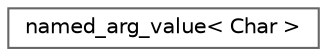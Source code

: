 digraph "类继承关系图"
{
 // LATEX_PDF_SIZE
  bgcolor="transparent";
  edge [fontname=Helvetica,fontsize=10,labelfontname=Helvetica,labelfontsize=10];
  node [fontname=Helvetica,fontsize=10,shape=box,height=0.2,width=0.4];
  rankdir="LR";
  Node0 [id="Node000000",label="named_arg_value\< Char \>",height=0.2,width=0.4,color="grey40", fillcolor="white", style="filled",URL="$structdetail_1_1named__arg__value.html",tooltip=" "];
}
